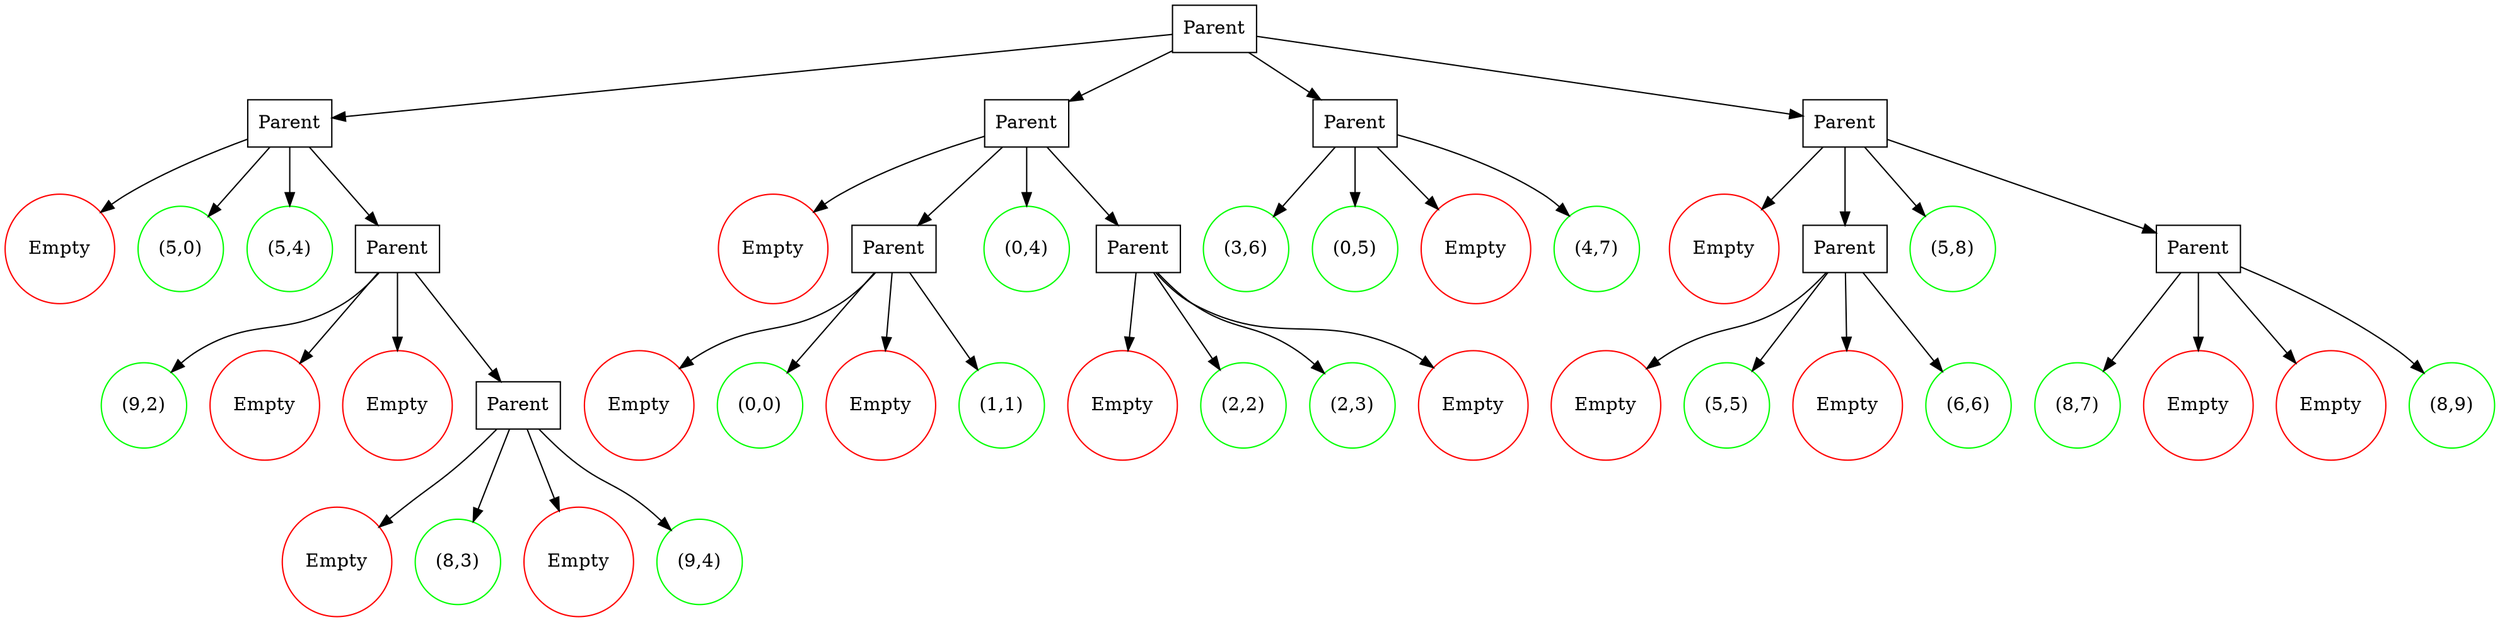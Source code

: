 digraph quadtree {
    thing1[shape=box,color=black,label="Parent"];
    thing2[shape=box,color=black,label="Parent"];
    thing3 [shape=circle,color=red,label="Empty"];
    thing4[shape=circle,color=green,label="(5,0)"];
    thing5[shape=circle,color=green,label="(5,4)"];
    thing6[shape=box,color=black,label="Parent"];
    thing7[shape=circle,color=green,label="(9,2)"];
    thing8 [shape=circle,color=red,label="Empty"];
    thing9 [shape=circle,color=red,label="Empty"];
    thing10[shape=box,color=black,label="Parent"];
    thing11 [shape=circle,color=red,label="Empty"];
    thing12[shape=circle,color=green,label="(8,3)"];
    thing13 [shape=circle,color=red,label="Empty"];
    thing14[shape=circle,color=green,label="(9,4)"];
    thing10 -> thing11;
    thing10 -> thing12;
    thing10 -> thing13;
    thing10 -> thing14;
    thing6 -> thing7;
    thing6 -> thing8;
    thing6 -> thing9;
    thing6 -> thing10;
    thing2 -> thing3;
    thing2 -> thing4;
    thing2 -> thing5;
    thing2 -> thing6;
    thing15[shape=box,color=black,label="Parent"];
    thing16 [shape=circle,color=red,label="Empty"];
    thing17[shape=box,color=black,label="Parent"];
    thing18 [shape=circle,color=red,label="Empty"];
    thing19[shape=circle,color=green,label="(0,0)"];
    thing20 [shape=circle,color=red,label="Empty"];
    thing21[shape=circle,color=green,label="(1,1)"];
    thing17 -> thing18;
    thing17 -> thing19;
    thing17 -> thing20;
    thing17 -> thing21;
    thing22[shape=circle,color=green,label="(0,4)"];
    thing23[shape=box,color=black,label="Parent"];
    thing24 [shape=circle,color=red,label="Empty"];
    thing25[shape=circle,color=green,label="(2,2)"];
    thing26[shape=circle,color=green,label="(2,3)"];
    thing27 [shape=circle,color=red,label="Empty"];
    thing23 -> thing24;
    thing23 -> thing25;
    thing23 -> thing26;
    thing23 -> thing27;
    thing15 -> thing16;
    thing15 -> thing17;
    thing15 -> thing22;
    thing15 -> thing23;
    thing28[shape=box,color=black,label="Parent"];
    thing29[shape=circle,color=green,label="(3,6)"];
    thing30[shape=circle,color=green,label="(0,5)"];
    thing31 [shape=circle,color=red,label="Empty"];
    thing32[shape=circle,color=green,label="(4,7)"];
    thing28 -> thing29;
    thing28 -> thing30;
    thing28 -> thing31;
    thing28 -> thing32;
    thing33[shape=box,color=black,label="Parent"];
    thing34 [shape=circle,color=red,label="Empty"];
    thing35[shape=box,color=black,label="Parent"];
    thing36 [shape=circle,color=red,label="Empty"];
    thing37[shape=circle,color=green,label="(5,5)"];
    thing38 [shape=circle,color=red,label="Empty"];
    thing39[shape=circle,color=green,label="(6,6)"];
    thing35 -> thing36;
    thing35 -> thing37;
    thing35 -> thing38;
    thing35 -> thing39;
    thing40[shape=circle,color=green,label="(5,8)"];
    thing41[shape=box,color=black,label="Parent"];
    thing42[shape=circle,color=green,label="(8,7)"];
    thing43 [shape=circle,color=red,label="Empty"];
    thing44 [shape=circle,color=red,label="Empty"];
    thing45[shape=circle,color=green,label="(8,9)"];
    thing41 -> thing42;
    thing41 -> thing43;
    thing41 -> thing44;
    thing41 -> thing45;
    thing33 -> thing34;
    thing33 -> thing35;
    thing33 -> thing40;
    thing33 -> thing41;
    thing1 -> thing2;
    thing1 -> thing15;
    thing1 -> thing28;
    thing1 -> thing33;
}